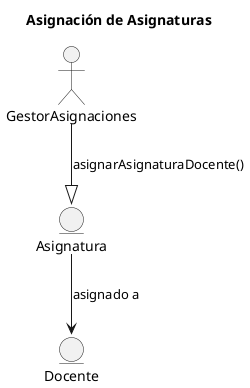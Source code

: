 @startuml
title Asignación de Asignaturas

actor GestorAsignaciones
entity Asignatura
entity Docente

GestorAsignaciones --|> Asignatura: asignarAsignaturaDocente()
Asignatura --> Docente: asignado a
@enduml